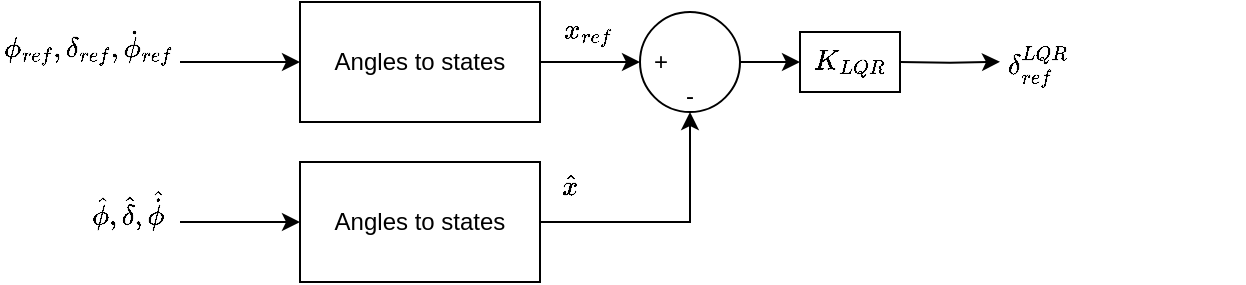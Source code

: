 <mxfile version="12.2.0" type="device" pages="1"><diagram id="uSm317V4GC_VWj3Bd0Wh" name="Page-1"><mxGraphModel dx="813" dy="407" grid="1" gridSize="10" guides="1" tooltips="1" connect="1" arrows="1" fold="1" page="1" pageScale="1" pageWidth="827" pageHeight="1169" math="1" shadow="0"><root><mxCell id="0"/><mxCell id="1" parent="0"/><mxCell id="aLEldh0sH8WUOF-gN8Jo-2" style="edgeStyle=orthogonalEdgeStyle;rounded=0;orthogonalLoop=1;jettySize=auto;html=1;exitX=0;exitY=0.5;exitDx=0;exitDy=0;startArrow=classic;startFill=1;endArrow=none;endFill=0;" edge="1" parent="1" source="aLEldh0sH8WUOF-gN8Jo-1"><mxGeometry relative="1" as="geometry"><mxPoint x="110" y="140" as="targetPoint"/></mxGeometry></mxCell><mxCell id="aLEldh0sH8WUOF-gN8Jo-1" value="Angles to states" style="rounded=0;whiteSpace=wrap;html=1;" vertex="1" parent="1"><mxGeometry x="170" y="110" width="120" height="60" as="geometry"/></mxCell><mxCell id="aLEldh0sH8WUOF-gN8Jo-3" value="\(\phi_{ref}, \delta_{ref}, \dot\phi_{ref}&lt;br&gt;\)" style="text;html=1;resizable=0;points=[];autosize=1;align=left;verticalAlign=top;spacingTop=-4;" vertex="1" parent="1"><mxGeometry x="20" y="120" width="210" height="30" as="geometry"/></mxCell><mxCell id="aLEldh0sH8WUOF-gN8Jo-7" style="edgeStyle=orthogonalEdgeStyle;rounded=0;orthogonalLoop=1;jettySize=auto;html=1;exitX=0;exitY=0.5;exitDx=0;exitDy=0;entryX=1;entryY=0.5;entryDx=0;entryDy=0;startArrow=classic;startFill=1;endArrow=none;endFill=0;" edge="1" parent="1" source="aLEldh0sH8WUOF-gN8Jo-4" target="aLEldh0sH8WUOF-gN8Jo-1"><mxGeometry relative="1" as="geometry"/></mxCell><mxCell id="aLEldh0sH8WUOF-gN8Jo-11" style="edgeStyle=orthogonalEdgeStyle;rounded=0;orthogonalLoop=1;jettySize=auto;html=1;exitX=0.5;exitY=1;exitDx=0;exitDy=0;entryX=1;entryY=0.5;entryDx=0;entryDy=0;startArrow=classic;startFill=1;endArrow=none;endFill=0;" edge="1" parent="1" source="aLEldh0sH8WUOF-gN8Jo-4" target="aLEldh0sH8WUOF-gN8Jo-9"><mxGeometry relative="1" as="geometry"/></mxCell><mxCell id="aLEldh0sH8WUOF-gN8Jo-4" value="" style="ellipse;whiteSpace=wrap;html=1;aspect=fixed;" vertex="1" parent="1"><mxGeometry x="340" y="115" width="50" height="50" as="geometry"/></mxCell><mxCell id="aLEldh0sH8WUOF-gN8Jo-8" style="edgeStyle=orthogonalEdgeStyle;rounded=0;orthogonalLoop=1;jettySize=auto;html=1;exitX=0;exitY=0.5;exitDx=0;exitDy=0;startArrow=classic;startFill=1;endArrow=none;endFill=0;" edge="1" parent="1" source="aLEldh0sH8WUOF-gN8Jo-9"><mxGeometry relative="1" as="geometry"><mxPoint x="110" y="220.0" as="targetPoint"/></mxGeometry></mxCell><mxCell id="aLEldh0sH8WUOF-gN8Jo-9" value="Angles to states" style="rounded=0;whiteSpace=wrap;html=1;" vertex="1" parent="1"><mxGeometry x="170" y="190" width="120" height="60" as="geometry"/></mxCell><mxCell id="aLEldh0sH8WUOF-gN8Jo-13" value="+" style="text;html=1;resizable=0;points=[];autosize=1;align=left;verticalAlign=top;spacingTop=-4;" vertex="1" parent="1"><mxGeometry x="345" y="130" width="20" height="20" as="geometry"/></mxCell><mxCell id="aLEldh0sH8WUOF-gN8Jo-14" value="-" style="text;html=1;resizable=0;points=[];autosize=1;align=left;verticalAlign=top;spacingTop=-4;" vertex="1" parent="1"><mxGeometry x="361" y="147" width="20" height="20" as="geometry"/></mxCell><mxCell id="aLEldh0sH8WUOF-gN8Jo-15" value="\(\hat\phi, \hat\delta, \hat{\dot\phi}&lt;br&gt;\)" style="text;html=1;resizable=0;points=[];autosize=1;align=left;verticalAlign=top;spacingTop=-4;" vertex="1" parent="1"><mxGeometry x="64" y="200" width="190" height="30" as="geometry"/></mxCell><mxCell id="aLEldh0sH8WUOF-gN8Jo-18" value="" style="edgeStyle=orthogonalEdgeStyle;rounded=0;orthogonalLoop=1;jettySize=auto;html=1;startArrow=classic;startFill=1;endArrow=none;endFill=0;" edge="1" parent="1" source="aLEldh0sH8WUOF-gN8Jo-16" target="aLEldh0sH8WUOF-gN8Jo-4"><mxGeometry relative="1" as="geometry"/></mxCell><mxCell id="aLEldh0sH8WUOF-gN8Jo-19" style="edgeStyle=orthogonalEdgeStyle;rounded=0;orthogonalLoop=1;jettySize=auto;html=1;exitX=1;exitY=0.5;exitDx=0;exitDy=0;startArrow=classic;startFill=1;endArrow=none;endFill=0;entryX=1;entryY=0.5;entryDx=0;entryDy=0;" edge="1" parent="1" target="aLEldh0sH8WUOF-gN8Jo-16"><mxGeometry relative="1" as="geometry"><mxPoint x="520" y="139.857" as="sourcePoint"/></mxGeometry></mxCell><mxCell id="aLEldh0sH8WUOF-gN8Jo-16" value="\(K_{LQR}\)" style="rounded=0;whiteSpace=wrap;html=1;" vertex="1" parent="1"><mxGeometry x="420" y="125" width="50" height="30" as="geometry"/></mxCell><mxCell id="aLEldh0sH8WUOF-gN8Jo-20" value="\(\delta^{LQR}_{ref}&lt;br&gt;\)" style="text;html=1;resizable=0;points=[];autosize=1;align=left;verticalAlign=top;spacingTop=-4;" vertex="1" parent="1"><mxGeometry x="522" y="129" width="120" height="30" as="geometry"/></mxCell><mxCell id="aLEldh0sH8WUOF-gN8Jo-21" value="\(x_{ref}&lt;br&gt;\)" style="text;html=1;resizable=0;points=[];autosize=1;align=left;verticalAlign=top;spacingTop=-4;" vertex="1" parent="1"><mxGeometry x="300" y="114" width="60" height="30" as="geometry"/></mxCell><mxCell id="aLEldh0sH8WUOF-gN8Jo-22" value="\(\hat x&lt;br&gt;\)" style="text;html=1;resizable=0;points=[];autosize=1;align=left;verticalAlign=top;spacingTop=-4;" vertex="1" parent="1"><mxGeometry x="299" y="192" width="50" height="30" as="geometry"/></mxCell></root></mxGraphModel></diagram></mxfile>